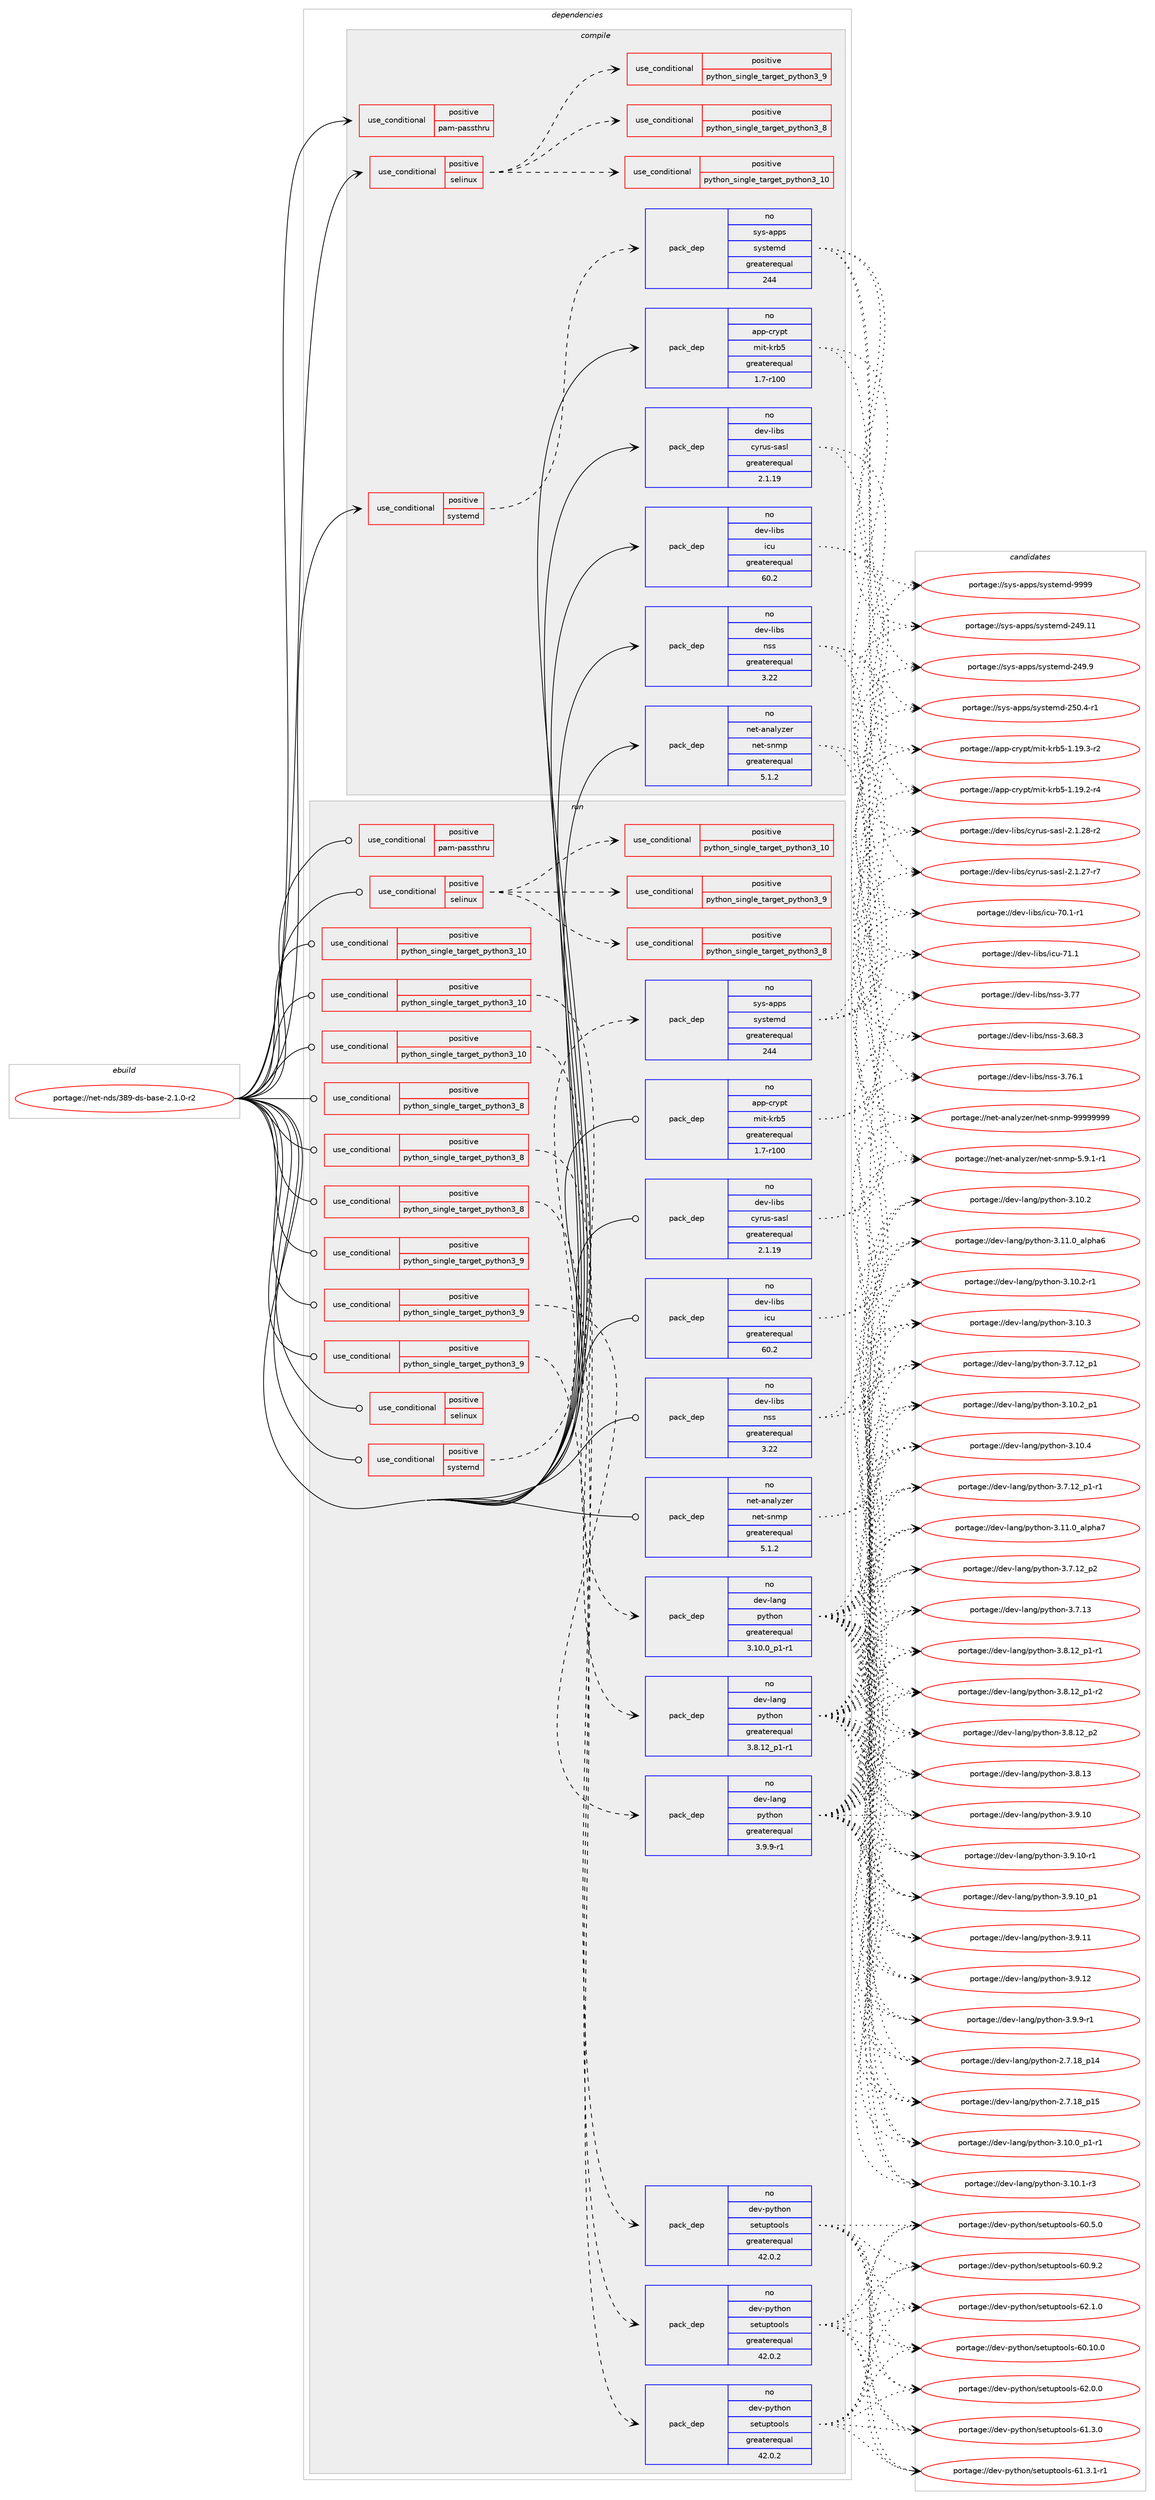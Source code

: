 digraph prolog {

# *************
# Graph options
# *************

newrank=true;
concentrate=true;
compound=true;
graph [rankdir=LR,fontname=Helvetica,fontsize=10,ranksep=1.5];#, ranksep=2.5, nodesep=0.2];
edge  [arrowhead=vee];
node  [fontname=Helvetica,fontsize=10];

# **********
# The ebuild
# **********

subgraph cluster_leftcol {
color=gray;
rank=same;
label=<<i>ebuild</i>>;
id [label="portage://net-nds/389-ds-base-2.1.0-r2", color=red, width=4, href="../net-nds/389-ds-base-2.1.0-r2.svg"];
}

# ****************
# The dependencies
# ****************

subgraph cluster_midcol {
color=gray;
label=<<i>dependencies</i>>;
subgraph cluster_compile {
fillcolor="#eeeeee";
style=filled;
label=<<i>compile</i>>;
subgraph cond554 {
dependency780 [label=<<TABLE BORDER="0" CELLBORDER="1" CELLSPACING="0" CELLPADDING="4"><TR><TD ROWSPAN="3" CELLPADDING="10">use_conditional</TD></TR><TR><TD>positive</TD></TR><TR><TD>pam-passthru</TD></TR></TABLE>>, shape=none, color=red];
# *** BEGIN UNKNOWN DEPENDENCY TYPE (TODO) ***
# dependency780 -> package_dependency(portage://net-nds/389-ds-base-2.1.0-r2,install,no,sys-libs,pam,none,[,,],[],[])
# *** END UNKNOWN DEPENDENCY TYPE (TODO) ***

}
id:e -> dependency780:w [weight=20,style="solid",arrowhead="vee"];
subgraph cond555 {
dependency781 [label=<<TABLE BORDER="0" CELLBORDER="1" CELLSPACING="0" CELLPADDING="4"><TR><TD ROWSPAN="3" CELLPADDING="10">use_conditional</TD></TR><TR><TD>positive</TD></TR><TR><TD>selinux</TD></TR></TABLE>>, shape=none, color=red];
subgraph cond556 {
dependency782 [label=<<TABLE BORDER="0" CELLBORDER="1" CELLSPACING="0" CELLPADDING="4"><TR><TD ROWSPAN="3" CELLPADDING="10">use_conditional</TD></TR><TR><TD>positive</TD></TR><TR><TD>python_single_target_python3_8</TD></TR></TABLE>>, shape=none, color=red];
# *** BEGIN UNKNOWN DEPENDENCY TYPE (TODO) ***
# dependency782 -> package_dependency(portage://net-nds/389-ds-base-2.1.0-r2,install,no,sys-libs,libselinux,none,[,,],[],[use(enable(python),none),use(enable(python_targets_python3_8),negative)])
# *** END UNKNOWN DEPENDENCY TYPE (TODO) ***

}
dependency781:e -> dependency782:w [weight=20,style="dashed",arrowhead="vee"];
subgraph cond557 {
dependency783 [label=<<TABLE BORDER="0" CELLBORDER="1" CELLSPACING="0" CELLPADDING="4"><TR><TD ROWSPAN="3" CELLPADDING="10">use_conditional</TD></TR><TR><TD>positive</TD></TR><TR><TD>python_single_target_python3_9</TD></TR></TABLE>>, shape=none, color=red];
# *** BEGIN UNKNOWN DEPENDENCY TYPE (TODO) ***
# dependency783 -> package_dependency(portage://net-nds/389-ds-base-2.1.0-r2,install,no,sys-libs,libselinux,none,[,,],[],[use(enable(python),none),use(enable(python_targets_python3_9),negative)])
# *** END UNKNOWN DEPENDENCY TYPE (TODO) ***

}
dependency781:e -> dependency783:w [weight=20,style="dashed",arrowhead="vee"];
subgraph cond558 {
dependency784 [label=<<TABLE BORDER="0" CELLBORDER="1" CELLSPACING="0" CELLPADDING="4"><TR><TD ROWSPAN="3" CELLPADDING="10">use_conditional</TD></TR><TR><TD>positive</TD></TR><TR><TD>python_single_target_python3_10</TD></TR></TABLE>>, shape=none, color=red];
# *** BEGIN UNKNOWN DEPENDENCY TYPE (TODO) ***
# dependency784 -> package_dependency(portage://net-nds/389-ds-base-2.1.0-r2,install,no,sys-libs,libselinux,none,[,,],[],[use(enable(python),none),use(enable(python_targets_python3_10),negative)])
# *** END UNKNOWN DEPENDENCY TYPE (TODO) ***

}
dependency781:e -> dependency784:w [weight=20,style="dashed",arrowhead="vee"];
}
id:e -> dependency781:w [weight=20,style="solid",arrowhead="vee"];
subgraph cond559 {
dependency785 [label=<<TABLE BORDER="0" CELLBORDER="1" CELLSPACING="0" CELLPADDING="4"><TR><TD ROWSPAN="3" CELLPADDING="10">use_conditional</TD></TR><TR><TD>positive</TD></TR><TR><TD>systemd</TD></TR></TABLE>>, shape=none, color=red];
subgraph pack219 {
dependency786 [label=<<TABLE BORDER="0" CELLBORDER="1" CELLSPACING="0" CELLPADDING="4" WIDTH="220"><TR><TD ROWSPAN="6" CELLPADDING="30">pack_dep</TD></TR><TR><TD WIDTH="110">no</TD></TR><TR><TD>sys-apps</TD></TR><TR><TD>systemd</TD></TR><TR><TD>greaterequal</TD></TR><TR><TD>244</TD></TR></TABLE>>, shape=none, color=blue];
}
dependency785:e -> dependency786:w [weight=20,style="dashed",arrowhead="vee"];
}
id:e -> dependency785:w [weight=20,style="solid",arrowhead="vee"];
subgraph pack220 {
dependency787 [label=<<TABLE BORDER="0" CELLBORDER="1" CELLSPACING="0" CELLPADDING="4" WIDTH="220"><TR><TD ROWSPAN="6" CELLPADDING="30">pack_dep</TD></TR><TR><TD WIDTH="110">no</TD></TR><TR><TD>app-crypt</TD></TR><TR><TD>mit-krb5</TD></TR><TR><TD>greaterequal</TD></TR><TR><TD>1.7-r100</TD></TR></TABLE>>, shape=none, color=blue];
}
id:e -> dependency787:w [weight=20,style="solid",arrowhead="vee"];
# *** BEGIN UNKNOWN DEPENDENCY TYPE (TODO) ***
# id -> package_dependency(portage://net-nds/389-ds-base-2.1.0-r2,install,no,dev-db,lmdb,none,[,,],any_same_slot,[])
# *** END UNKNOWN DEPENDENCY TYPE (TODO) ***

subgraph pack221 {
dependency788 [label=<<TABLE BORDER="0" CELLBORDER="1" CELLSPACING="0" CELLPADDING="4" WIDTH="220"><TR><TD ROWSPAN="6" CELLPADDING="30">pack_dep</TD></TR><TR><TD WIDTH="110">no</TD></TR><TR><TD>dev-libs</TD></TR><TR><TD>cyrus-sasl</TD></TR><TR><TD>greaterequal</TD></TR><TR><TD>2.1.19</TD></TR></TABLE>>, shape=none, color=blue];
}
id:e -> dependency788:w [weight=20,style="solid",arrowhead="vee"];
subgraph pack222 {
dependency789 [label=<<TABLE BORDER="0" CELLBORDER="1" CELLSPACING="0" CELLPADDING="4" WIDTH="220"><TR><TD ROWSPAN="6" CELLPADDING="30">pack_dep</TD></TR><TR><TD WIDTH="110">no</TD></TR><TR><TD>dev-libs</TD></TR><TR><TD>icu</TD></TR><TR><TD>greaterequal</TD></TR><TR><TD>60.2</TD></TR></TABLE>>, shape=none, color=blue];
}
id:e -> dependency789:w [weight=20,style="solid",arrowhead="vee"];
# *** BEGIN UNKNOWN DEPENDENCY TYPE (TODO) ***
# id -> package_dependency(portage://net-nds/389-ds-base-2.1.0-r2,install,no,dev-libs,libevent,none,[,,],any_same_slot,[])
# *** END UNKNOWN DEPENDENCY TYPE (TODO) ***

# *** BEGIN UNKNOWN DEPENDENCY TYPE (TODO) ***
# id -> package_dependency(portage://net-nds/389-ds-base-2.1.0-r2,install,no,dev-libs,libpcre,none,[,,],[slot(3)],[])
# *** END UNKNOWN DEPENDENCY TYPE (TODO) ***

# *** BEGIN UNKNOWN DEPENDENCY TYPE (TODO) ***
# id -> package_dependency(portage://net-nds/389-ds-base-2.1.0-r2,install,no,dev-libs,nspr,none,[,,],[],[])
# *** END UNKNOWN DEPENDENCY TYPE (TODO) ***

subgraph pack223 {
dependency790 [label=<<TABLE BORDER="0" CELLBORDER="1" CELLSPACING="0" CELLPADDING="4" WIDTH="220"><TR><TD ROWSPAN="6" CELLPADDING="30">pack_dep</TD></TR><TR><TD WIDTH="110">no</TD></TR><TR><TD>dev-libs</TD></TR><TR><TD>nss</TD></TR><TR><TD>greaterequal</TD></TR><TR><TD>3.22</TD></TR></TABLE>>, shape=none, color=blue];
}
id:e -> dependency790:w [weight=20,style="solid",arrowhead="vee"];
# *** BEGIN UNKNOWN DEPENDENCY TYPE (TODO) ***
# id -> package_dependency(portage://net-nds/389-ds-base-2.1.0-r2,install,no,dev-libs,openssl,none,[,,],[slot(0),equal],[])
# *** END UNKNOWN DEPENDENCY TYPE (TODO) ***

subgraph pack224 {
dependency791 [label=<<TABLE BORDER="0" CELLBORDER="1" CELLSPACING="0" CELLPADDING="4" WIDTH="220"><TR><TD ROWSPAN="6" CELLPADDING="30">pack_dep</TD></TR><TR><TD WIDTH="110">no</TD></TR><TR><TD>net-analyzer</TD></TR><TR><TD>net-snmp</TD></TR><TR><TD>greaterequal</TD></TR><TR><TD>5.1.2</TD></TR></TABLE>>, shape=none, color=blue];
}
id:e -> dependency791:w [weight=20,style="solid",arrowhead="vee"];
# *** BEGIN UNKNOWN DEPENDENCY TYPE (TODO) ***
# id -> package_dependency(portage://net-nds/389-ds-base-2.1.0-r2,install,no,net-nds,openldap,none,[,,],any_same_slot,[use(enable(sasl),none)])
# *** END UNKNOWN DEPENDENCY TYPE (TODO) ***

# *** BEGIN UNKNOWN DEPENDENCY TYPE (TODO) ***
# id -> package_dependency(portage://net-nds/389-ds-base-2.1.0-r2,install,no,sys-fs,e2fsprogs,none,[,,],[],[])
# *** END UNKNOWN DEPENDENCY TYPE (TODO) ***

# *** BEGIN UNKNOWN DEPENDENCY TYPE (TODO) ***
# id -> package_dependency(portage://net-nds/389-ds-base-2.1.0-r2,install,no,sys-libs,cracklib,none,[,,],[],[])
# *** END UNKNOWN DEPENDENCY TYPE (TODO) ***

# *** BEGIN UNKNOWN DEPENDENCY TYPE (TODO) ***
# id -> package_dependency(portage://net-nds/389-ds-base-2.1.0-r2,install,no,sys-libs,db,none,[,,],[slot(5.3)],[])
# *** END UNKNOWN DEPENDENCY TYPE (TODO) ***

# *** BEGIN UNKNOWN DEPENDENCY TYPE (TODO) ***
# id -> package_dependency(portage://net-nds/389-ds-base-2.1.0-r2,install,no,virtual,libcrypt,none,[,,],any_same_slot,[])
# *** END UNKNOWN DEPENDENCY TYPE (TODO) ***

}
subgraph cluster_compileandrun {
fillcolor="#eeeeee";
style=filled;
label=<<i>compile and run</i>>;
}
subgraph cluster_run {
fillcolor="#eeeeee";
style=filled;
label=<<i>run</i>>;
subgraph cond560 {
dependency792 [label=<<TABLE BORDER="0" CELLBORDER="1" CELLSPACING="0" CELLPADDING="4"><TR><TD ROWSPAN="3" CELLPADDING="10">use_conditional</TD></TR><TR><TD>positive</TD></TR><TR><TD>pam-passthru</TD></TR></TABLE>>, shape=none, color=red];
# *** BEGIN UNKNOWN DEPENDENCY TYPE (TODO) ***
# dependency792 -> package_dependency(portage://net-nds/389-ds-base-2.1.0-r2,run,no,sys-libs,pam,none,[,,],[],[])
# *** END UNKNOWN DEPENDENCY TYPE (TODO) ***

}
id:e -> dependency792:w [weight=20,style="solid",arrowhead="odot"];
subgraph cond561 {
dependency793 [label=<<TABLE BORDER="0" CELLBORDER="1" CELLSPACING="0" CELLPADDING="4"><TR><TD ROWSPAN="3" CELLPADDING="10">use_conditional</TD></TR><TR><TD>positive</TD></TR><TR><TD>python_single_target_python3_10</TD></TR></TABLE>>, shape=none, color=red];
subgraph pack225 {
dependency794 [label=<<TABLE BORDER="0" CELLBORDER="1" CELLSPACING="0" CELLPADDING="4" WIDTH="220"><TR><TD ROWSPAN="6" CELLPADDING="30">pack_dep</TD></TR><TR><TD WIDTH="110">no</TD></TR><TR><TD>dev-lang</TD></TR><TR><TD>python</TD></TR><TR><TD>greaterequal</TD></TR><TR><TD>3.10.0_p1-r1</TD></TR></TABLE>>, shape=none, color=blue];
}
dependency793:e -> dependency794:w [weight=20,style="dashed",arrowhead="vee"];
}
id:e -> dependency793:w [weight=20,style="solid",arrowhead="odot"];
subgraph cond562 {
dependency795 [label=<<TABLE BORDER="0" CELLBORDER="1" CELLSPACING="0" CELLPADDING="4"><TR><TD ROWSPAN="3" CELLPADDING="10">use_conditional</TD></TR><TR><TD>positive</TD></TR><TR><TD>python_single_target_python3_10</TD></TR></TABLE>>, shape=none, color=red];
# *** BEGIN UNKNOWN DEPENDENCY TYPE (TODO) ***
# dependency795 -> package_dependency(portage://net-nds/389-ds-base-2.1.0-r2,run,no,dev-python,pyasn1,none,[,,],[],[use(enable(python_targets_python3_10),negative)])
# *** END UNKNOWN DEPENDENCY TYPE (TODO) ***

# *** BEGIN UNKNOWN DEPENDENCY TYPE (TODO) ***
# dependency795 -> package_dependency(portage://net-nds/389-ds-base-2.1.0-r2,run,no,dev-python,pyasn1-modules,none,[,,],[],[use(enable(python_targets_python3_10),negative)])
# *** END UNKNOWN DEPENDENCY TYPE (TODO) ***

# *** BEGIN UNKNOWN DEPENDENCY TYPE (TODO) ***
# dependency795 -> package_dependency(portage://net-nds/389-ds-base-2.1.0-r2,run,no,dev-python,argcomplete,none,[,,],[],[use(enable(python_targets_python3_10),negative)])
# *** END UNKNOWN DEPENDENCY TYPE (TODO) ***

# *** BEGIN UNKNOWN DEPENDENCY TYPE (TODO) ***
# dependency795 -> package_dependency(portage://net-nds/389-ds-base-2.1.0-r2,run,no,dev-python,python-dateutil,none,[,,],[],[use(enable(python_targets_python3_10),negative)])
# *** END UNKNOWN DEPENDENCY TYPE (TODO) ***

# *** BEGIN UNKNOWN DEPENDENCY TYPE (TODO) ***
# dependency795 -> package_dependency(portage://net-nds/389-ds-base-2.1.0-r2,run,no,dev-python,python-ldap,none,[,,],[],[use(enable(sasl),none),use(enable(python_targets_python3_10),negative)])
# *** END UNKNOWN DEPENDENCY TYPE (TODO) ***

# *** BEGIN UNKNOWN DEPENDENCY TYPE (TODO) ***
# dependency795 -> package_dependency(portage://net-nds/389-ds-base-2.1.0-r2,run,no,dev-python,distro,none,[,,],[],[use(enable(python_targets_python3_10),negative)])
# *** END UNKNOWN DEPENDENCY TYPE (TODO) ***

}
id:e -> dependency795:w [weight=20,style="solid",arrowhead="odot"];
subgraph cond563 {
dependency796 [label=<<TABLE BORDER="0" CELLBORDER="1" CELLSPACING="0" CELLPADDING="4"><TR><TD ROWSPAN="3" CELLPADDING="10">use_conditional</TD></TR><TR><TD>positive</TD></TR><TR><TD>python_single_target_python3_10</TD></TR></TABLE>>, shape=none, color=red];
subgraph pack226 {
dependency797 [label=<<TABLE BORDER="0" CELLBORDER="1" CELLSPACING="0" CELLPADDING="4" WIDTH="220"><TR><TD ROWSPAN="6" CELLPADDING="30">pack_dep</TD></TR><TR><TD WIDTH="110">no</TD></TR><TR><TD>dev-python</TD></TR><TR><TD>setuptools</TD></TR><TR><TD>greaterequal</TD></TR><TR><TD>42.0.2</TD></TR></TABLE>>, shape=none, color=blue];
}
dependency796:e -> dependency797:w [weight=20,style="dashed",arrowhead="vee"];
}
id:e -> dependency796:w [weight=20,style="solid",arrowhead="odot"];
subgraph cond564 {
dependency798 [label=<<TABLE BORDER="0" CELLBORDER="1" CELLSPACING="0" CELLPADDING="4"><TR><TD ROWSPAN="3" CELLPADDING="10">use_conditional</TD></TR><TR><TD>positive</TD></TR><TR><TD>python_single_target_python3_8</TD></TR></TABLE>>, shape=none, color=red];
subgraph pack227 {
dependency799 [label=<<TABLE BORDER="0" CELLBORDER="1" CELLSPACING="0" CELLPADDING="4" WIDTH="220"><TR><TD ROWSPAN="6" CELLPADDING="30">pack_dep</TD></TR><TR><TD WIDTH="110">no</TD></TR><TR><TD>dev-lang</TD></TR><TR><TD>python</TD></TR><TR><TD>greaterequal</TD></TR><TR><TD>3.8.12_p1-r1</TD></TR></TABLE>>, shape=none, color=blue];
}
dependency798:e -> dependency799:w [weight=20,style="dashed",arrowhead="vee"];
}
id:e -> dependency798:w [weight=20,style="solid",arrowhead="odot"];
subgraph cond565 {
dependency800 [label=<<TABLE BORDER="0" CELLBORDER="1" CELLSPACING="0" CELLPADDING="4"><TR><TD ROWSPAN="3" CELLPADDING="10">use_conditional</TD></TR><TR><TD>positive</TD></TR><TR><TD>python_single_target_python3_8</TD></TR></TABLE>>, shape=none, color=red];
# *** BEGIN UNKNOWN DEPENDENCY TYPE (TODO) ***
# dependency800 -> package_dependency(portage://net-nds/389-ds-base-2.1.0-r2,run,no,dev-python,pyasn1,none,[,,],[],[use(enable(python_targets_python3_8),negative)])
# *** END UNKNOWN DEPENDENCY TYPE (TODO) ***

# *** BEGIN UNKNOWN DEPENDENCY TYPE (TODO) ***
# dependency800 -> package_dependency(portage://net-nds/389-ds-base-2.1.0-r2,run,no,dev-python,pyasn1-modules,none,[,,],[],[use(enable(python_targets_python3_8),negative)])
# *** END UNKNOWN DEPENDENCY TYPE (TODO) ***

# *** BEGIN UNKNOWN DEPENDENCY TYPE (TODO) ***
# dependency800 -> package_dependency(portage://net-nds/389-ds-base-2.1.0-r2,run,no,dev-python,argcomplete,none,[,,],[],[use(enable(python_targets_python3_8),negative)])
# *** END UNKNOWN DEPENDENCY TYPE (TODO) ***

# *** BEGIN UNKNOWN DEPENDENCY TYPE (TODO) ***
# dependency800 -> package_dependency(portage://net-nds/389-ds-base-2.1.0-r2,run,no,dev-python,python-dateutil,none,[,,],[],[use(enable(python_targets_python3_8),negative)])
# *** END UNKNOWN DEPENDENCY TYPE (TODO) ***

# *** BEGIN UNKNOWN DEPENDENCY TYPE (TODO) ***
# dependency800 -> package_dependency(portage://net-nds/389-ds-base-2.1.0-r2,run,no,dev-python,python-ldap,none,[,,],[],[use(enable(sasl),none),use(enable(python_targets_python3_8),negative)])
# *** END UNKNOWN DEPENDENCY TYPE (TODO) ***

# *** BEGIN UNKNOWN DEPENDENCY TYPE (TODO) ***
# dependency800 -> package_dependency(portage://net-nds/389-ds-base-2.1.0-r2,run,no,dev-python,distro,none,[,,],[],[use(enable(python_targets_python3_8),negative)])
# *** END UNKNOWN DEPENDENCY TYPE (TODO) ***

}
id:e -> dependency800:w [weight=20,style="solid",arrowhead="odot"];
subgraph cond566 {
dependency801 [label=<<TABLE BORDER="0" CELLBORDER="1" CELLSPACING="0" CELLPADDING="4"><TR><TD ROWSPAN="3" CELLPADDING="10">use_conditional</TD></TR><TR><TD>positive</TD></TR><TR><TD>python_single_target_python3_8</TD></TR></TABLE>>, shape=none, color=red];
subgraph pack228 {
dependency802 [label=<<TABLE BORDER="0" CELLBORDER="1" CELLSPACING="0" CELLPADDING="4" WIDTH="220"><TR><TD ROWSPAN="6" CELLPADDING="30">pack_dep</TD></TR><TR><TD WIDTH="110">no</TD></TR><TR><TD>dev-python</TD></TR><TR><TD>setuptools</TD></TR><TR><TD>greaterequal</TD></TR><TR><TD>42.0.2</TD></TR></TABLE>>, shape=none, color=blue];
}
dependency801:e -> dependency802:w [weight=20,style="dashed",arrowhead="vee"];
}
id:e -> dependency801:w [weight=20,style="solid",arrowhead="odot"];
subgraph cond567 {
dependency803 [label=<<TABLE BORDER="0" CELLBORDER="1" CELLSPACING="0" CELLPADDING="4"><TR><TD ROWSPAN="3" CELLPADDING="10">use_conditional</TD></TR><TR><TD>positive</TD></TR><TR><TD>python_single_target_python3_9</TD></TR></TABLE>>, shape=none, color=red];
subgraph pack229 {
dependency804 [label=<<TABLE BORDER="0" CELLBORDER="1" CELLSPACING="0" CELLPADDING="4" WIDTH="220"><TR><TD ROWSPAN="6" CELLPADDING="30">pack_dep</TD></TR><TR><TD WIDTH="110">no</TD></TR><TR><TD>dev-lang</TD></TR><TR><TD>python</TD></TR><TR><TD>greaterequal</TD></TR><TR><TD>3.9.9-r1</TD></TR></TABLE>>, shape=none, color=blue];
}
dependency803:e -> dependency804:w [weight=20,style="dashed",arrowhead="vee"];
}
id:e -> dependency803:w [weight=20,style="solid",arrowhead="odot"];
subgraph cond568 {
dependency805 [label=<<TABLE BORDER="0" CELLBORDER="1" CELLSPACING="0" CELLPADDING="4"><TR><TD ROWSPAN="3" CELLPADDING="10">use_conditional</TD></TR><TR><TD>positive</TD></TR><TR><TD>python_single_target_python3_9</TD></TR></TABLE>>, shape=none, color=red];
# *** BEGIN UNKNOWN DEPENDENCY TYPE (TODO) ***
# dependency805 -> package_dependency(portage://net-nds/389-ds-base-2.1.0-r2,run,no,dev-python,pyasn1,none,[,,],[],[use(enable(python_targets_python3_9),negative)])
# *** END UNKNOWN DEPENDENCY TYPE (TODO) ***

# *** BEGIN UNKNOWN DEPENDENCY TYPE (TODO) ***
# dependency805 -> package_dependency(portage://net-nds/389-ds-base-2.1.0-r2,run,no,dev-python,pyasn1-modules,none,[,,],[],[use(enable(python_targets_python3_9),negative)])
# *** END UNKNOWN DEPENDENCY TYPE (TODO) ***

# *** BEGIN UNKNOWN DEPENDENCY TYPE (TODO) ***
# dependency805 -> package_dependency(portage://net-nds/389-ds-base-2.1.0-r2,run,no,dev-python,argcomplete,none,[,,],[],[use(enable(python_targets_python3_9),negative)])
# *** END UNKNOWN DEPENDENCY TYPE (TODO) ***

# *** BEGIN UNKNOWN DEPENDENCY TYPE (TODO) ***
# dependency805 -> package_dependency(portage://net-nds/389-ds-base-2.1.0-r2,run,no,dev-python,python-dateutil,none,[,,],[],[use(enable(python_targets_python3_9),negative)])
# *** END UNKNOWN DEPENDENCY TYPE (TODO) ***

# *** BEGIN UNKNOWN DEPENDENCY TYPE (TODO) ***
# dependency805 -> package_dependency(portage://net-nds/389-ds-base-2.1.0-r2,run,no,dev-python,python-ldap,none,[,,],[],[use(enable(sasl),none),use(enable(python_targets_python3_9),negative)])
# *** END UNKNOWN DEPENDENCY TYPE (TODO) ***

# *** BEGIN UNKNOWN DEPENDENCY TYPE (TODO) ***
# dependency805 -> package_dependency(portage://net-nds/389-ds-base-2.1.0-r2,run,no,dev-python,distro,none,[,,],[],[use(enable(python_targets_python3_9),negative)])
# *** END UNKNOWN DEPENDENCY TYPE (TODO) ***

}
id:e -> dependency805:w [weight=20,style="solid",arrowhead="odot"];
subgraph cond569 {
dependency806 [label=<<TABLE BORDER="0" CELLBORDER="1" CELLSPACING="0" CELLPADDING="4"><TR><TD ROWSPAN="3" CELLPADDING="10">use_conditional</TD></TR><TR><TD>positive</TD></TR><TR><TD>python_single_target_python3_9</TD></TR></TABLE>>, shape=none, color=red];
subgraph pack230 {
dependency807 [label=<<TABLE BORDER="0" CELLBORDER="1" CELLSPACING="0" CELLPADDING="4" WIDTH="220"><TR><TD ROWSPAN="6" CELLPADDING="30">pack_dep</TD></TR><TR><TD WIDTH="110">no</TD></TR><TR><TD>dev-python</TD></TR><TR><TD>setuptools</TD></TR><TR><TD>greaterequal</TD></TR><TR><TD>42.0.2</TD></TR></TABLE>>, shape=none, color=blue];
}
dependency806:e -> dependency807:w [weight=20,style="dashed",arrowhead="vee"];
}
id:e -> dependency806:w [weight=20,style="solid",arrowhead="odot"];
subgraph cond570 {
dependency808 [label=<<TABLE BORDER="0" CELLBORDER="1" CELLSPACING="0" CELLPADDING="4"><TR><TD ROWSPAN="3" CELLPADDING="10">use_conditional</TD></TR><TR><TD>positive</TD></TR><TR><TD>selinux</TD></TR></TABLE>>, shape=none, color=red];
subgraph cond571 {
dependency809 [label=<<TABLE BORDER="0" CELLBORDER="1" CELLSPACING="0" CELLPADDING="4"><TR><TD ROWSPAN="3" CELLPADDING="10">use_conditional</TD></TR><TR><TD>positive</TD></TR><TR><TD>python_single_target_python3_8</TD></TR></TABLE>>, shape=none, color=red];
# *** BEGIN UNKNOWN DEPENDENCY TYPE (TODO) ***
# dependency809 -> package_dependency(portage://net-nds/389-ds-base-2.1.0-r2,run,no,sys-libs,libselinux,none,[,,],[],[use(enable(python),none),use(enable(python_targets_python3_8),negative)])
# *** END UNKNOWN DEPENDENCY TYPE (TODO) ***

}
dependency808:e -> dependency809:w [weight=20,style="dashed",arrowhead="vee"];
subgraph cond572 {
dependency810 [label=<<TABLE BORDER="0" CELLBORDER="1" CELLSPACING="0" CELLPADDING="4"><TR><TD ROWSPAN="3" CELLPADDING="10">use_conditional</TD></TR><TR><TD>positive</TD></TR><TR><TD>python_single_target_python3_9</TD></TR></TABLE>>, shape=none, color=red];
# *** BEGIN UNKNOWN DEPENDENCY TYPE (TODO) ***
# dependency810 -> package_dependency(portage://net-nds/389-ds-base-2.1.0-r2,run,no,sys-libs,libselinux,none,[,,],[],[use(enable(python),none),use(enable(python_targets_python3_9),negative)])
# *** END UNKNOWN DEPENDENCY TYPE (TODO) ***

}
dependency808:e -> dependency810:w [weight=20,style="dashed",arrowhead="vee"];
subgraph cond573 {
dependency811 [label=<<TABLE BORDER="0" CELLBORDER="1" CELLSPACING="0" CELLPADDING="4"><TR><TD ROWSPAN="3" CELLPADDING="10">use_conditional</TD></TR><TR><TD>positive</TD></TR><TR><TD>python_single_target_python3_10</TD></TR></TABLE>>, shape=none, color=red];
# *** BEGIN UNKNOWN DEPENDENCY TYPE (TODO) ***
# dependency811 -> package_dependency(portage://net-nds/389-ds-base-2.1.0-r2,run,no,sys-libs,libselinux,none,[,,],[],[use(enable(python),none),use(enable(python_targets_python3_10),negative)])
# *** END UNKNOWN DEPENDENCY TYPE (TODO) ***

}
dependency808:e -> dependency811:w [weight=20,style="dashed",arrowhead="vee"];
}
id:e -> dependency808:w [weight=20,style="solid",arrowhead="odot"];
subgraph cond574 {
dependency812 [label=<<TABLE BORDER="0" CELLBORDER="1" CELLSPACING="0" CELLPADDING="4"><TR><TD ROWSPAN="3" CELLPADDING="10">use_conditional</TD></TR><TR><TD>positive</TD></TR><TR><TD>selinux</TD></TR></TABLE>>, shape=none, color=red];
# *** BEGIN UNKNOWN DEPENDENCY TYPE (TODO) ***
# dependency812 -> package_dependency(portage://net-nds/389-ds-base-2.1.0-r2,run,no,sec-policy,selinux-dirsrv,none,[,,],[],[])
# *** END UNKNOWN DEPENDENCY TYPE (TODO) ***

}
id:e -> dependency812:w [weight=20,style="solid",arrowhead="odot"];
subgraph cond575 {
dependency813 [label=<<TABLE BORDER="0" CELLBORDER="1" CELLSPACING="0" CELLPADDING="4"><TR><TD ROWSPAN="3" CELLPADDING="10">use_conditional</TD></TR><TR><TD>positive</TD></TR><TR><TD>systemd</TD></TR></TABLE>>, shape=none, color=red];
subgraph pack231 {
dependency814 [label=<<TABLE BORDER="0" CELLBORDER="1" CELLSPACING="0" CELLPADDING="4" WIDTH="220"><TR><TD ROWSPAN="6" CELLPADDING="30">pack_dep</TD></TR><TR><TD WIDTH="110">no</TD></TR><TR><TD>sys-apps</TD></TR><TR><TD>systemd</TD></TR><TR><TD>greaterequal</TD></TR><TR><TD>244</TD></TR></TABLE>>, shape=none, color=blue];
}
dependency813:e -> dependency814:w [weight=20,style="dashed",arrowhead="vee"];
}
id:e -> dependency813:w [weight=20,style="solid",arrowhead="odot"];
# *** BEGIN UNKNOWN DEPENDENCY TYPE (TODO) ***
# id -> package_dependency(portage://net-nds/389-ds-base-2.1.0-r2,run,no,acct-group,dirsrv,none,[,,],[],[])
# *** END UNKNOWN DEPENDENCY TYPE (TODO) ***

# *** BEGIN UNKNOWN DEPENDENCY TYPE (TODO) ***
# id -> package_dependency(portage://net-nds/389-ds-base-2.1.0-r2,run,no,acct-user,dirsrv,none,[,,],[],[])
# *** END UNKNOWN DEPENDENCY TYPE (TODO) ***

subgraph pack232 {
dependency815 [label=<<TABLE BORDER="0" CELLBORDER="1" CELLSPACING="0" CELLPADDING="4" WIDTH="220"><TR><TD ROWSPAN="6" CELLPADDING="30">pack_dep</TD></TR><TR><TD WIDTH="110">no</TD></TR><TR><TD>app-crypt</TD></TR><TR><TD>mit-krb5</TD></TR><TR><TD>greaterequal</TD></TR><TR><TD>1.7-r100</TD></TR></TABLE>>, shape=none, color=blue];
}
id:e -> dependency815:w [weight=20,style="solid",arrowhead="odot"];
# *** BEGIN UNKNOWN DEPENDENCY TYPE (TODO) ***
# id -> package_dependency(portage://net-nds/389-ds-base-2.1.0-r2,run,no,dev-db,lmdb,none,[,,],any_same_slot,[])
# *** END UNKNOWN DEPENDENCY TYPE (TODO) ***

subgraph pack233 {
dependency816 [label=<<TABLE BORDER="0" CELLBORDER="1" CELLSPACING="0" CELLPADDING="4" WIDTH="220"><TR><TD ROWSPAN="6" CELLPADDING="30">pack_dep</TD></TR><TR><TD WIDTH="110">no</TD></TR><TR><TD>dev-libs</TD></TR><TR><TD>cyrus-sasl</TD></TR><TR><TD>greaterequal</TD></TR><TR><TD>2.1.19</TD></TR></TABLE>>, shape=none, color=blue];
}
id:e -> dependency816:w [weight=20,style="solid",arrowhead="odot"];
subgraph pack234 {
dependency817 [label=<<TABLE BORDER="0" CELLBORDER="1" CELLSPACING="0" CELLPADDING="4" WIDTH="220"><TR><TD ROWSPAN="6" CELLPADDING="30">pack_dep</TD></TR><TR><TD WIDTH="110">no</TD></TR><TR><TD>dev-libs</TD></TR><TR><TD>icu</TD></TR><TR><TD>greaterequal</TD></TR><TR><TD>60.2</TD></TR></TABLE>>, shape=none, color=blue];
}
id:e -> dependency817:w [weight=20,style="solid",arrowhead="odot"];
# *** BEGIN UNKNOWN DEPENDENCY TYPE (TODO) ***
# id -> package_dependency(portage://net-nds/389-ds-base-2.1.0-r2,run,no,dev-libs,libevent,none,[,,],any_same_slot,[])
# *** END UNKNOWN DEPENDENCY TYPE (TODO) ***

# *** BEGIN UNKNOWN DEPENDENCY TYPE (TODO) ***
# id -> package_dependency(portage://net-nds/389-ds-base-2.1.0-r2,run,no,dev-libs,libpcre,none,[,,],[slot(3)],[])
# *** END UNKNOWN DEPENDENCY TYPE (TODO) ***

# *** BEGIN UNKNOWN DEPENDENCY TYPE (TODO) ***
# id -> package_dependency(portage://net-nds/389-ds-base-2.1.0-r2,run,no,dev-libs,nspr,none,[,,],[],[])
# *** END UNKNOWN DEPENDENCY TYPE (TODO) ***

subgraph pack235 {
dependency818 [label=<<TABLE BORDER="0" CELLBORDER="1" CELLSPACING="0" CELLPADDING="4" WIDTH="220"><TR><TD ROWSPAN="6" CELLPADDING="30">pack_dep</TD></TR><TR><TD WIDTH="110">no</TD></TR><TR><TD>dev-libs</TD></TR><TR><TD>nss</TD></TR><TR><TD>greaterequal</TD></TR><TR><TD>3.22</TD></TR></TABLE>>, shape=none, color=blue];
}
id:e -> dependency818:w [weight=20,style="solid",arrowhead="odot"];
# *** BEGIN UNKNOWN DEPENDENCY TYPE (TODO) ***
# id -> package_dependency(portage://net-nds/389-ds-base-2.1.0-r2,run,no,dev-libs,openssl,none,[,,],[slot(0),equal],[])
# *** END UNKNOWN DEPENDENCY TYPE (TODO) ***

subgraph pack236 {
dependency819 [label=<<TABLE BORDER="0" CELLBORDER="1" CELLSPACING="0" CELLPADDING="4" WIDTH="220"><TR><TD ROWSPAN="6" CELLPADDING="30">pack_dep</TD></TR><TR><TD WIDTH="110">no</TD></TR><TR><TD>net-analyzer</TD></TR><TR><TD>net-snmp</TD></TR><TR><TD>greaterequal</TD></TR><TR><TD>5.1.2</TD></TR></TABLE>>, shape=none, color=blue];
}
id:e -> dependency819:w [weight=20,style="solid",arrowhead="odot"];
# *** BEGIN UNKNOWN DEPENDENCY TYPE (TODO) ***
# id -> package_dependency(portage://net-nds/389-ds-base-2.1.0-r2,run,no,net-nds,openldap,none,[,,],any_same_slot,[use(enable(sasl),none)])
# *** END UNKNOWN DEPENDENCY TYPE (TODO) ***

# *** BEGIN UNKNOWN DEPENDENCY TYPE (TODO) ***
# id -> package_dependency(portage://net-nds/389-ds-base-2.1.0-r2,run,no,sys-fs,e2fsprogs,none,[,,],[],[])
# *** END UNKNOWN DEPENDENCY TYPE (TODO) ***

# *** BEGIN UNKNOWN DEPENDENCY TYPE (TODO) ***
# id -> package_dependency(portage://net-nds/389-ds-base-2.1.0-r2,run,no,sys-libs,cracklib,none,[,,],[],[])
# *** END UNKNOWN DEPENDENCY TYPE (TODO) ***

# *** BEGIN UNKNOWN DEPENDENCY TYPE (TODO) ***
# id -> package_dependency(portage://net-nds/389-ds-base-2.1.0-r2,run,no,sys-libs,db,none,[,,],[slot(5.3)],[])
# *** END UNKNOWN DEPENDENCY TYPE (TODO) ***

# *** BEGIN UNKNOWN DEPENDENCY TYPE (TODO) ***
# id -> package_dependency(portage://net-nds/389-ds-base-2.1.0-r2,run,no,virtual,libcrypt,none,[,,],any_same_slot,[])
# *** END UNKNOWN DEPENDENCY TYPE (TODO) ***

# *** BEGIN UNKNOWN DEPENDENCY TYPE (TODO) ***
# id -> package_dependency(portage://net-nds/389-ds-base-2.1.0-r2,run,no,virtual,logger,none,[,,],[],[])
# *** END UNKNOWN DEPENDENCY TYPE (TODO) ***

# *** BEGIN UNKNOWN DEPENDENCY TYPE (TODO) ***
# id -> package_dependency(portage://net-nds/389-ds-base-2.1.0-r2,run,no,virtual,perl-Archive-Tar,none,[,,],[],[])
# *** END UNKNOWN DEPENDENCY TYPE (TODO) ***

# *** BEGIN UNKNOWN DEPENDENCY TYPE (TODO) ***
# id -> package_dependency(portage://net-nds/389-ds-base-2.1.0-r2,run,no,virtual,perl-DB_File,none,[,,],[],[])
# *** END UNKNOWN DEPENDENCY TYPE (TODO) ***

# *** BEGIN UNKNOWN DEPENDENCY TYPE (TODO) ***
# id -> package_dependency(portage://net-nds/389-ds-base-2.1.0-r2,run,no,virtual,perl-Getopt-Long,none,[,,],[],[])
# *** END UNKNOWN DEPENDENCY TYPE (TODO) ***

# *** BEGIN UNKNOWN DEPENDENCY TYPE (TODO) ***
# id -> package_dependency(portage://net-nds/389-ds-base-2.1.0-r2,run,no,virtual,perl-IO,none,[,,],[],[])
# *** END UNKNOWN DEPENDENCY TYPE (TODO) ***

# *** BEGIN UNKNOWN DEPENDENCY TYPE (TODO) ***
# id -> package_dependency(portage://net-nds/389-ds-base-2.1.0-r2,run,no,virtual,perl-IO-Compress,none,[,,],[],[])
# *** END UNKNOWN DEPENDENCY TYPE (TODO) ***

# *** BEGIN UNKNOWN DEPENDENCY TYPE (TODO) ***
# id -> package_dependency(portage://net-nds/389-ds-base-2.1.0-r2,run,no,virtual,perl-MIME-Base64,none,[,,],[],[])
# *** END UNKNOWN DEPENDENCY TYPE (TODO) ***

# *** BEGIN UNKNOWN DEPENDENCY TYPE (TODO) ***
# id -> package_dependency(portage://net-nds/389-ds-base-2.1.0-r2,run,no,virtual,perl-Scalar-List-Utils,none,[,,],[],[])
# *** END UNKNOWN DEPENDENCY TYPE (TODO) ***

# *** BEGIN UNKNOWN DEPENDENCY TYPE (TODO) ***
# id -> package_dependency(portage://net-nds/389-ds-base-2.1.0-r2,run,no,virtual,perl-Time-Local,none,[,,],[],[])
# *** END UNKNOWN DEPENDENCY TYPE (TODO) ***

# *** BEGIN UNKNOWN DEPENDENCY TYPE (TODO) ***
# id -> package_dependency(portage://net-nds/389-ds-base-2.1.0-r2,run,no,virtual,tmpfiles,none,[,,],[],[])
# *** END UNKNOWN DEPENDENCY TYPE (TODO) ***

# *** BEGIN UNKNOWN DEPENDENCY TYPE (TODO) ***
# id -> package_dependency(portage://net-nds/389-ds-base-2.1.0-r2,run,weak,net-nds,389-ds-base,none,[,,],[slot(1.4)],[])
# *** END UNKNOWN DEPENDENCY TYPE (TODO) ***

}
}

# **************
# The candidates
# **************

subgraph cluster_choices {
rank=same;
color=gray;
label=<<i>candidates</i>>;

subgraph choice219 {
color=black;
nodesep=1;
choice11512111545971121121154711512111511610110910045505257464949 [label="portage://sys-apps/systemd-249.11", color=red, width=4,href="../sys-apps/systemd-249.11.svg"];
choice115121115459711211211547115121115116101109100455052574657 [label="portage://sys-apps/systemd-249.9", color=red, width=4,href="../sys-apps/systemd-249.9.svg"];
choice1151211154597112112115471151211151161011091004550534846524511449 [label="portage://sys-apps/systemd-250.4-r1", color=red, width=4,href="../sys-apps/systemd-250.4-r1.svg"];
choice1151211154597112112115471151211151161011091004557575757 [label="portage://sys-apps/systemd-9999", color=red, width=4,href="../sys-apps/systemd-9999.svg"];
dependency786:e -> choice11512111545971121121154711512111511610110910045505257464949:w [style=dotted,weight="100"];
dependency786:e -> choice115121115459711211211547115121115116101109100455052574657:w [style=dotted,weight="100"];
dependency786:e -> choice1151211154597112112115471151211151161011091004550534846524511449:w [style=dotted,weight="100"];
dependency786:e -> choice1151211154597112112115471151211151161011091004557575757:w [style=dotted,weight="100"];
}
subgraph choice220 {
color=black;
nodesep=1;
choice97112112459911412111211647109105116451071149853454946495746504511452 [label="portage://app-crypt/mit-krb5-1.19.2-r4", color=red, width=4,href="../app-crypt/mit-krb5-1.19.2-r4.svg"];
choice97112112459911412111211647109105116451071149853454946495746514511450 [label="portage://app-crypt/mit-krb5-1.19.3-r2", color=red, width=4,href="../app-crypt/mit-krb5-1.19.3-r2.svg"];
dependency787:e -> choice97112112459911412111211647109105116451071149853454946495746504511452:w [style=dotted,weight="100"];
dependency787:e -> choice97112112459911412111211647109105116451071149853454946495746514511450:w [style=dotted,weight="100"];
}
subgraph choice221 {
color=black;
nodesep=1;
choice100101118451081059811547991211141171154511597115108455046494650554511455 [label="portage://dev-libs/cyrus-sasl-2.1.27-r7", color=red, width=4,href="../dev-libs/cyrus-sasl-2.1.27-r7.svg"];
choice100101118451081059811547991211141171154511597115108455046494650564511450 [label="portage://dev-libs/cyrus-sasl-2.1.28-r2", color=red, width=4,href="../dev-libs/cyrus-sasl-2.1.28-r2.svg"];
dependency788:e -> choice100101118451081059811547991211141171154511597115108455046494650554511455:w [style=dotted,weight="100"];
dependency788:e -> choice100101118451081059811547991211141171154511597115108455046494650564511450:w [style=dotted,weight="100"];
}
subgraph choice222 {
color=black;
nodesep=1;
choice1001011184510810598115471059911745554846494511449 [label="portage://dev-libs/icu-70.1-r1", color=red, width=4,href="../dev-libs/icu-70.1-r1.svg"];
choice100101118451081059811547105991174555494649 [label="portage://dev-libs/icu-71.1", color=red, width=4,href="../dev-libs/icu-71.1.svg"];
dependency789:e -> choice1001011184510810598115471059911745554846494511449:w [style=dotted,weight="100"];
dependency789:e -> choice100101118451081059811547105991174555494649:w [style=dotted,weight="100"];
}
subgraph choice223 {
color=black;
nodesep=1;
choice10010111845108105981154711011511545514654564651 [label="portage://dev-libs/nss-3.68.3", color=red, width=4,href="../dev-libs/nss-3.68.3.svg"];
choice10010111845108105981154711011511545514655544649 [label="portage://dev-libs/nss-3.76.1", color=red, width=4,href="../dev-libs/nss-3.76.1.svg"];
choice1001011184510810598115471101151154551465555 [label="portage://dev-libs/nss-3.77", color=red, width=4,href="../dev-libs/nss-3.77.svg"];
dependency790:e -> choice10010111845108105981154711011511545514654564651:w [style=dotted,weight="100"];
dependency790:e -> choice10010111845108105981154711011511545514655544649:w [style=dotted,weight="100"];
dependency790:e -> choice1001011184510810598115471101151154551465555:w [style=dotted,weight="100"];
}
subgraph choice224 {
color=black;
nodesep=1;
choice11010111645971109710812112210111447110101116451151101091124553465746494511449 [label="portage://net-analyzer/net-snmp-5.9.1-r1", color=red, width=4,href="../net-analyzer/net-snmp-5.9.1-r1.svg"];
choice1101011164597110971081211221011144711010111645115110109112455757575757575757 [label="portage://net-analyzer/net-snmp-99999999", color=red, width=4,href="../net-analyzer/net-snmp-99999999.svg"];
dependency791:e -> choice11010111645971109710812112210111447110101116451151101091124553465746494511449:w [style=dotted,weight="100"];
dependency791:e -> choice1101011164597110971081211221011144711010111645115110109112455757575757575757:w [style=dotted,weight="100"];
}
subgraph choice225 {
color=black;
nodesep=1;
choice10010111845108971101034711212111610411111045504655464956951124952 [label="portage://dev-lang/python-2.7.18_p14", color=red, width=4,href="../dev-lang/python-2.7.18_p14.svg"];
choice10010111845108971101034711212111610411111045504655464956951124953 [label="portage://dev-lang/python-2.7.18_p15", color=red, width=4,href="../dev-lang/python-2.7.18_p15.svg"];
choice1001011184510897110103471121211161041111104551464948464895112494511449 [label="portage://dev-lang/python-3.10.0_p1-r1", color=red, width=4,href="../dev-lang/python-3.10.0_p1-r1.svg"];
choice100101118451089711010347112121116104111110455146494846494511451 [label="portage://dev-lang/python-3.10.1-r3", color=red, width=4,href="../dev-lang/python-3.10.1-r3.svg"];
choice10010111845108971101034711212111610411111045514649484650 [label="portage://dev-lang/python-3.10.2", color=red, width=4,href="../dev-lang/python-3.10.2.svg"];
choice100101118451089711010347112121116104111110455146494846504511449 [label="portage://dev-lang/python-3.10.2-r1", color=red, width=4,href="../dev-lang/python-3.10.2-r1.svg"];
choice100101118451089711010347112121116104111110455146494846509511249 [label="portage://dev-lang/python-3.10.2_p1", color=red, width=4,href="../dev-lang/python-3.10.2_p1.svg"];
choice10010111845108971101034711212111610411111045514649484651 [label="portage://dev-lang/python-3.10.3", color=red, width=4,href="../dev-lang/python-3.10.3.svg"];
choice10010111845108971101034711212111610411111045514649484652 [label="portage://dev-lang/python-3.10.4", color=red, width=4,href="../dev-lang/python-3.10.4.svg"];
choice1001011184510897110103471121211161041111104551464949464895971081121049754 [label="portage://dev-lang/python-3.11.0_alpha6", color=red, width=4,href="../dev-lang/python-3.11.0_alpha6.svg"];
choice1001011184510897110103471121211161041111104551464949464895971081121049755 [label="portage://dev-lang/python-3.11.0_alpha7", color=red, width=4,href="../dev-lang/python-3.11.0_alpha7.svg"];
choice100101118451089711010347112121116104111110455146554649509511249 [label="portage://dev-lang/python-3.7.12_p1", color=red, width=4,href="../dev-lang/python-3.7.12_p1.svg"];
choice1001011184510897110103471121211161041111104551465546495095112494511449 [label="portage://dev-lang/python-3.7.12_p1-r1", color=red, width=4,href="../dev-lang/python-3.7.12_p1-r1.svg"];
choice100101118451089711010347112121116104111110455146554649509511250 [label="portage://dev-lang/python-3.7.12_p2", color=red, width=4,href="../dev-lang/python-3.7.12_p2.svg"];
choice10010111845108971101034711212111610411111045514655464951 [label="portage://dev-lang/python-3.7.13", color=red, width=4,href="../dev-lang/python-3.7.13.svg"];
choice1001011184510897110103471121211161041111104551465646495095112494511449 [label="portage://dev-lang/python-3.8.12_p1-r1", color=red, width=4,href="../dev-lang/python-3.8.12_p1-r1.svg"];
choice1001011184510897110103471121211161041111104551465646495095112494511450 [label="portage://dev-lang/python-3.8.12_p1-r2", color=red, width=4,href="../dev-lang/python-3.8.12_p1-r2.svg"];
choice100101118451089711010347112121116104111110455146564649509511250 [label="portage://dev-lang/python-3.8.12_p2", color=red, width=4,href="../dev-lang/python-3.8.12_p2.svg"];
choice10010111845108971101034711212111610411111045514656464951 [label="portage://dev-lang/python-3.8.13", color=red, width=4,href="../dev-lang/python-3.8.13.svg"];
choice10010111845108971101034711212111610411111045514657464948 [label="portage://dev-lang/python-3.9.10", color=red, width=4,href="../dev-lang/python-3.9.10.svg"];
choice100101118451089711010347112121116104111110455146574649484511449 [label="portage://dev-lang/python-3.9.10-r1", color=red, width=4,href="../dev-lang/python-3.9.10-r1.svg"];
choice100101118451089711010347112121116104111110455146574649489511249 [label="portage://dev-lang/python-3.9.10_p1", color=red, width=4,href="../dev-lang/python-3.9.10_p1.svg"];
choice10010111845108971101034711212111610411111045514657464949 [label="portage://dev-lang/python-3.9.11", color=red, width=4,href="../dev-lang/python-3.9.11.svg"];
choice10010111845108971101034711212111610411111045514657464950 [label="portage://dev-lang/python-3.9.12", color=red, width=4,href="../dev-lang/python-3.9.12.svg"];
choice1001011184510897110103471121211161041111104551465746574511449 [label="portage://dev-lang/python-3.9.9-r1", color=red, width=4,href="../dev-lang/python-3.9.9-r1.svg"];
dependency794:e -> choice10010111845108971101034711212111610411111045504655464956951124952:w [style=dotted,weight="100"];
dependency794:e -> choice10010111845108971101034711212111610411111045504655464956951124953:w [style=dotted,weight="100"];
dependency794:e -> choice1001011184510897110103471121211161041111104551464948464895112494511449:w [style=dotted,weight="100"];
dependency794:e -> choice100101118451089711010347112121116104111110455146494846494511451:w [style=dotted,weight="100"];
dependency794:e -> choice10010111845108971101034711212111610411111045514649484650:w [style=dotted,weight="100"];
dependency794:e -> choice100101118451089711010347112121116104111110455146494846504511449:w [style=dotted,weight="100"];
dependency794:e -> choice100101118451089711010347112121116104111110455146494846509511249:w [style=dotted,weight="100"];
dependency794:e -> choice10010111845108971101034711212111610411111045514649484651:w [style=dotted,weight="100"];
dependency794:e -> choice10010111845108971101034711212111610411111045514649484652:w [style=dotted,weight="100"];
dependency794:e -> choice1001011184510897110103471121211161041111104551464949464895971081121049754:w [style=dotted,weight="100"];
dependency794:e -> choice1001011184510897110103471121211161041111104551464949464895971081121049755:w [style=dotted,weight="100"];
dependency794:e -> choice100101118451089711010347112121116104111110455146554649509511249:w [style=dotted,weight="100"];
dependency794:e -> choice1001011184510897110103471121211161041111104551465546495095112494511449:w [style=dotted,weight="100"];
dependency794:e -> choice100101118451089711010347112121116104111110455146554649509511250:w [style=dotted,weight="100"];
dependency794:e -> choice10010111845108971101034711212111610411111045514655464951:w [style=dotted,weight="100"];
dependency794:e -> choice1001011184510897110103471121211161041111104551465646495095112494511449:w [style=dotted,weight="100"];
dependency794:e -> choice1001011184510897110103471121211161041111104551465646495095112494511450:w [style=dotted,weight="100"];
dependency794:e -> choice100101118451089711010347112121116104111110455146564649509511250:w [style=dotted,weight="100"];
dependency794:e -> choice10010111845108971101034711212111610411111045514656464951:w [style=dotted,weight="100"];
dependency794:e -> choice10010111845108971101034711212111610411111045514657464948:w [style=dotted,weight="100"];
dependency794:e -> choice100101118451089711010347112121116104111110455146574649484511449:w [style=dotted,weight="100"];
dependency794:e -> choice100101118451089711010347112121116104111110455146574649489511249:w [style=dotted,weight="100"];
dependency794:e -> choice10010111845108971101034711212111610411111045514657464949:w [style=dotted,weight="100"];
dependency794:e -> choice10010111845108971101034711212111610411111045514657464950:w [style=dotted,weight="100"];
dependency794:e -> choice1001011184510897110103471121211161041111104551465746574511449:w [style=dotted,weight="100"];
}
subgraph choice226 {
color=black;
nodesep=1;
choice10010111845112121116104111110471151011161171121161111111081154554484649484648 [label="portage://dev-python/setuptools-60.10.0", color=red, width=4,href="../dev-python/setuptools-60.10.0.svg"];
choice100101118451121211161041111104711510111611711211611111110811545544846534648 [label="portage://dev-python/setuptools-60.5.0", color=red, width=4,href="../dev-python/setuptools-60.5.0.svg"];
choice100101118451121211161041111104711510111611711211611111110811545544846574650 [label="portage://dev-python/setuptools-60.9.2", color=red, width=4,href="../dev-python/setuptools-60.9.2.svg"];
choice100101118451121211161041111104711510111611711211611111110811545544946514648 [label="portage://dev-python/setuptools-61.3.0", color=red, width=4,href="../dev-python/setuptools-61.3.0.svg"];
choice1001011184511212111610411111047115101116117112116111111108115455449465146494511449 [label="portage://dev-python/setuptools-61.3.1-r1", color=red, width=4,href="../dev-python/setuptools-61.3.1-r1.svg"];
choice100101118451121211161041111104711510111611711211611111110811545545046484648 [label="portage://dev-python/setuptools-62.0.0", color=red, width=4,href="../dev-python/setuptools-62.0.0.svg"];
choice100101118451121211161041111104711510111611711211611111110811545545046494648 [label="portage://dev-python/setuptools-62.1.0", color=red, width=4,href="../dev-python/setuptools-62.1.0.svg"];
dependency797:e -> choice10010111845112121116104111110471151011161171121161111111081154554484649484648:w [style=dotted,weight="100"];
dependency797:e -> choice100101118451121211161041111104711510111611711211611111110811545544846534648:w [style=dotted,weight="100"];
dependency797:e -> choice100101118451121211161041111104711510111611711211611111110811545544846574650:w [style=dotted,weight="100"];
dependency797:e -> choice100101118451121211161041111104711510111611711211611111110811545544946514648:w [style=dotted,weight="100"];
dependency797:e -> choice1001011184511212111610411111047115101116117112116111111108115455449465146494511449:w [style=dotted,weight="100"];
dependency797:e -> choice100101118451121211161041111104711510111611711211611111110811545545046484648:w [style=dotted,weight="100"];
dependency797:e -> choice100101118451121211161041111104711510111611711211611111110811545545046494648:w [style=dotted,weight="100"];
}
subgraph choice227 {
color=black;
nodesep=1;
choice10010111845108971101034711212111610411111045504655464956951124952 [label="portage://dev-lang/python-2.7.18_p14", color=red, width=4,href="../dev-lang/python-2.7.18_p14.svg"];
choice10010111845108971101034711212111610411111045504655464956951124953 [label="portage://dev-lang/python-2.7.18_p15", color=red, width=4,href="../dev-lang/python-2.7.18_p15.svg"];
choice1001011184510897110103471121211161041111104551464948464895112494511449 [label="portage://dev-lang/python-3.10.0_p1-r1", color=red, width=4,href="../dev-lang/python-3.10.0_p1-r1.svg"];
choice100101118451089711010347112121116104111110455146494846494511451 [label="portage://dev-lang/python-3.10.1-r3", color=red, width=4,href="../dev-lang/python-3.10.1-r3.svg"];
choice10010111845108971101034711212111610411111045514649484650 [label="portage://dev-lang/python-3.10.2", color=red, width=4,href="../dev-lang/python-3.10.2.svg"];
choice100101118451089711010347112121116104111110455146494846504511449 [label="portage://dev-lang/python-3.10.2-r1", color=red, width=4,href="../dev-lang/python-3.10.2-r1.svg"];
choice100101118451089711010347112121116104111110455146494846509511249 [label="portage://dev-lang/python-3.10.2_p1", color=red, width=4,href="../dev-lang/python-3.10.2_p1.svg"];
choice10010111845108971101034711212111610411111045514649484651 [label="portage://dev-lang/python-3.10.3", color=red, width=4,href="../dev-lang/python-3.10.3.svg"];
choice10010111845108971101034711212111610411111045514649484652 [label="portage://dev-lang/python-3.10.4", color=red, width=4,href="../dev-lang/python-3.10.4.svg"];
choice1001011184510897110103471121211161041111104551464949464895971081121049754 [label="portage://dev-lang/python-3.11.0_alpha6", color=red, width=4,href="../dev-lang/python-3.11.0_alpha6.svg"];
choice1001011184510897110103471121211161041111104551464949464895971081121049755 [label="portage://dev-lang/python-3.11.0_alpha7", color=red, width=4,href="../dev-lang/python-3.11.0_alpha7.svg"];
choice100101118451089711010347112121116104111110455146554649509511249 [label="portage://dev-lang/python-3.7.12_p1", color=red, width=4,href="../dev-lang/python-3.7.12_p1.svg"];
choice1001011184510897110103471121211161041111104551465546495095112494511449 [label="portage://dev-lang/python-3.7.12_p1-r1", color=red, width=4,href="../dev-lang/python-3.7.12_p1-r1.svg"];
choice100101118451089711010347112121116104111110455146554649509511250 [label="portage://dev-lang/python-3.7.12_p2", color=red, width=4,href="../dev-lang/python-3.7.12_p2.svg"];
choice10010111845108971101034711212111610411111045514655464951 [label="portage://dev-lang/python-3.7.13", color=red, width=4,href="../dev-lang/python-3.7.13.svg"];
choice1001011184510897110103471121211161041111104551465646495095112494511449 [label="portage://dev-lang/python-3.8.12_p1-r1", color=red, width=4,href="../dev-lang/python-3.8.12_p1-r1.svg"];
choice1001011184510897110103471121211161041111104551465646495095112494511450 [label="portage://dev-lang/python-3.8.12_p1-r2", color=red, width=4,href="../dev-lang/python-3.8.12_p1-r2.svg"];
choice100101118451089711010347112121116104111110455146564649509511250 [label="portage://dev-lang/python-3.8.12_p2", color=red, width=4,href="../dev-lang/python-3.8.12_p2.svg"];
choice10010111845108971101034711212111610411111045514656464951 [label="portage://dev-lang/python-3.8.13", color=red, width=4,href="../dev-lang/python-3.8.13.svg"];
choice10010111845108971101034711212111610411111045514657464948 [label="portage://dev-lang/python-3.9.10", color=red, width=4,href="../dev-lang/python-3.9.10.svg"];
choice100101118451089711010347112121116104111110455146574649484511449 [label="portage://dev-lang/python-3.9.10-r1", color=red, width=4,href="../dev-lang/python-3.9.10-r1.svg"];
choice100101118451089711010347112121116104111110455146574649489511249 [label="portage://dev-lang/python-3.9.10_p1", color=red, width=4,href="../dev-lang/python-3.9.10_p1.svg"];
choice10010111845108971101034711212111610411111045514657464949 [label="portage://dev-lang/python-3.9.11", color=red, width=4,href="../dev-lang/python-3.9.11.svg"];
choice10010111845108971101034711212111610411111045514657464950 [label="portage://dev-lang/python-3.9.12", color=red, width=4,href="../dev-lang/python-3.9.12.svg"];
choice1001011184510897110103471121211161041111104551465746574511449 [label="portage://dev-lang/python-3.9.9-r1", color=red, width=4,href="../dev-lang/python-3.9.9-r1.svg"];
dependency799:e -> choice10010111845108971101034711212111610411111045504655464956951124952:w [style=dotted,weight="100"];
dependency799:e -> choice10010111845108971101034711212111610411111045504655464956951124953:w [style=dotted,weight="100"];
dependency799:e -> choice1001011184510897110103471121211161041111104551464948464895112494511449:w [style=dotted,weight="100"];
dependency799:e -> choice100101118451089711010347112121116104111110455146494846494511451:w [style=dotted,weight="100"];
dependency799:e -> choice10010111845108971101034711212111610411111045514649484650:w [style=dotted,weight="100"];
dependency799:e -> choice100101118451089711010347112121116104111110455146494846504511449:w [style=dotted,weight="100"];
dependency799:e -> choice100101118451089711010347112121116104111110455146494846509511249:w [style=dotted,weight="100"];
dependency799:e -> choice10010111845108971101034711212111610411111045514649484651:w [style=dotted,weight="100"];
dependency799:e -> choice10010111845108971101034711212111610411111045514649484652:w [style=dotted,weight="100"];
dependency799:e -> choice1001011184510897110103471121211161041111104551464949464895971081121049754:w [style=dotted,weight="100"];
dependency799:e -> choice1001011184510897110103471121211161041111104551464949464895971081121049755:w [style=dotted,weight="100"];
dependency799:e -> choice100101118451089711010347112121116104111110455146554649509511249:w [style=dotted,weight="100"];
dependency799:e -> choice1001011184510897110103471121211161041111104551465546495095112494511449:w [style=dotted,weight="100"];
dependency799:e -> choice100101118451089711010347112121116104111110455146554649509511250:w [style=dotted,weight="100"];
dependency799:e -> choice10010111845108971101034711212111610411111045514655464951:w [style=dotted,weight="100"];
dependency799:e -> choice1001011184510897110103471121211161041111104551465646495095112494511449:w [style=dotted,weight="100"];
dependency799:e -> choice1001011184510897110103471121211161041111104551465646495095112494511450:w [style=dotted,weight="100"];
dependency799:e -> choice100101118451089711010347112121116104111110455146564649509511250:w [style=dotted,weight="100"];
dependency799:e -> choice10010111845108971101034711212111610411111045514656464951:w [style=dotted,weight="100"];
dependency799:e -> choice10010111845108971101034711212111610411111045514657464948:w [style=dotted,weight="100"];
dependency799:e -> choice100101118451089711010347112121116104111110455146574649484511449:w [style=dotted,weight="100"];
dependency799:e -> choice100101118451089711010347112121116104111110455146574649489511249:w [style=dotted,weight="100"];
dependency799:e -> choice10010111845108971101034711212111610411111045514657464949:w [style=dotted,weight="100"];
dependency799:e -> choice10010111845108971101034711212111610411111045514657464950:w [style=dotted,weight="100"];
dependency799:e -> choice1001011184510897110103471121211161041111104551465746574511449:w [style=dotted,weight="100"];
}
subgraph choice228 {
color=black;
nodesep=1;
choice10010111845112121116104111110471151011161171121161111111081154554484649484648 [label="portage://dev-python/setuptools-60.10.0", color=red, width=4,href="../dev-python/setuptools-60.10.0.svg"];
choice100101118451121211161041111104711510111611711211611111110811545544846534648 [label="portage://dev-python/setuptools-60.5.0", color=red, width=4,href="../dev-python/setuptools-60.5.0.svg"];
choice100101118451121211161041111104711510111611711211611111110811545544846574650 [label="portage://dev-python/setuptools-60.9.2", color=red, width=4,href="../dev-python/setuptools-60.9.2.svg"];
choice100101118451121211161041111104711510111611711211611111110811545544946514648 [label="portage://dev-python/setuptools-61.3.0", color=red, width=4,href="../dev-python/setuptools-61.3.0.svg"];
choice1001011184511212111610411111047115101116117112116111111108115455449465146494511449 [label="portage://dev-python/setuptools-61.3.1-r1", color=red, width=4,href="../dev-python/setuptools-61.3.1-r1.svg"];
choice100101118451121211161041111104711510111611711211611111110811545545046484648 [label="portage://dev-python/setuptools-62.0.0", color=red, width=4,href="../dev-python/setuptools-62.0.0.svg"];
choice100101118451121211161041111104711510111611711211611111110811545545046494648 [label="portage://dev-python/setuptools-62.1.0", color=red, width=4,href="../dev-python/setuptools-62.1.0.svg"];
dependency802:e -> choice10010111845112121116104111110471151011161171121161111111081154554484649484648:w [style=dotted,weight="100"];
dependency802:e -> choice100101118451121211161041111104711510111611711211611111110811545544846534648:w [style=dotted,weight="100"];
dependency802:e -> choice100101118451121211161041111104711510111611711211611111110811545544846574650:w [style=dotted,weight="100"];
dependency802:e -> choice100101118451121211161041111104711510111611711211611111110811545544946514648:w [style=dotted,weight="100"];
dependency802:e -> choice1001011184511212111610411111047115101116117112116111111108115455449465146494511449:w [style=dotted,weight="100"];
dependency802:e -> choice100101118451121211161041111104711510111611711211611111110811545545046484648:w [style=dotted,weight="100"];
dependency802:e -> choice100101118451121211161041111104711510111611711211611111110811545545046494648:w [style=dotted,weight="100"];
}
subgraph choice229 {
color=black;
nodesep=1;
choice10010111845108971101034711212111610411111045504655464956951124952 [label="portage://dev-lang/python-2.7.18_p14", color=red, width=4,href="../dev-lang/python-2.7.18_p14.svg"];
choice10010111845108971101034711212111610411111045504655464956951124953 [label="portage://dev-lang/python-2.7.18_p15", color=red, width=4,href="../dev-lang/python-2.7.18_p15.svg"];
choice1001011184510897110103471121211161041111104551464948464895112494511449 [label="portage://dev-lang/python-3.10.0_p1-r1", color=red, width=4,href="../dev-lang/python-3.10.0_p1-r1.svg"];
choice100101118451089711010347112121116104111110455146494846494511451 [label="portage://dev-lang/python-3.10.1-r3", color=red, width=4,href="../dev-lang/python-3.10.1-r3.svg"];
choice10010111845108971101034711212111610411111045514649484650 [label="portage://dev-lang/python-3.10.2", color=red, width=4,href="../dev-lang/python-3.10.2.svg"];
choice100101118451089711010347112121116104111110455146494846504511449 [label="portage://dev-lang/python-3.10.2-r1", color=red, width=4,href="../dev-lang/python-3.10.2-r1.svg"];
choice100101118451089711010347112121116104111110455146494846509511249 [label="portage://dev-lang/python-3.10.2_p1", color=red, width=4,href="../dev-lang/python-3.10.2_p1.svg"];
choice10010111845108971101034711212111610411111045514649484651 [label="portage://dev-lang/python-3.10.3", color=red, width=4,href="../dev-lang/python-3.10.3.svg"];
choice10010111845108971101034711212111610411111045514649484652 [label="portage://dev-lang/python-3.10.4", color=red, width=4,href="../dev-lang/python-3.10.4.svg"];
choice1001011184510897110103471121211161041111104551464949464895971081121049754 [label="portage://dev-lang/python-3.11.0_alpha6", color=red, width=4,href="../dev-lang/python-3.11.0_alpha6.svg"];
choice1001011184510897110103471121211161041111104551464949464895971081121049755 [label="portage://dev-lang/python-3.11.0_alpha7", color=red, width=4,href="../dev-lang/python-3.11.0_alpha7.svg"];
choice100101118451089711010347112121116104111110455146554649509511249 [label="portage://dev-lang/python-3.7.12_p1", color=red, width=4,href="../dev-lang/python-3.7.12_p1.svg"];
choice1001011184510897110103471121211161041111104551465546495095112494511449 [label="portage://dev-lang/python-3.7.12_p1-r1", color=red, width=4,href="../dev-lang/python-3.7.12_p1-r1.svg"];
choice100101118451089711010347112121116104111110455146554649509511250 [label="portage://dev-lang/python-3.7.12_p2", color=red, width=4,href="../dev-lang/python-3.7.12_p2.svg"];
choice10010111845108971101034711212111610411111045514655464951 [label="portage://dev-lang/python-3.7.13", color=red, width=4,href="../dev-lang/python-3.7.13.svg"];
choice1001011184510897110103471121211161041111104551465646495095112494511449 [label="portage://dev-lang/python-3.8.12_p1-r1", color=red, width=4,href="../dev-lang/python-3.8.12_p1-r1.svg"];
choice1001011184510897110103471121211161041111104551465646495095112494511450 [label="portage://dev-lang/python-3.8.12_p1-r2", color=red, width=4,href="../dev-lang/python-3.8.12_p1-r2.svg"];
choice100101118451089711010347112121116104111110455146564649509511250 [label="portage://dev-lang/python-3.8.12_p2", color=red, width=4,href="../dev-lang/python-3.8.12_p2.svg"];
choice10010111845108971101034711212111610411111045514656464951 [label="portage://dev-lang/python-3.8.13", color=red, width=4,href="../dev-lang/python-3.8.13.svg"];
choice10010111845108971101034711212111610411111045514657464948 [label="portage://dev-lang/python-3.9.10", color=red, width=4,href="../dev-lang/python-3.9.10.svg"];
choice100101118451089711010347112121116104111110455146574649484511449 [label="portage://dev-lang/python-3.9.10-r1", color=red, width=4,href="../dev-lang/python-3.9.10-r1.svg"];
choice100101118451089711010347112121116104111110455146574649489511249 [label="portage://dev-lang/python-3.9.10_p1", color=red, width=4,href="../dev-lang/python-3.9.10_p1.svg"];
choice10010111845108971101034711212111610411111045514657464949 [label="portage://dev-lang/python-3.9.11", color=red, width=4,href="../dev-lang/python-3.9.11.svg"];
choice10010111845108971101034711212111610411111045514657464950 [label="portage://dev-lang/python-3.9.12", color=red, width=4,href="../dev-lang/python-3.9.12.svg"];
choice1001011184510897110103471121211161041111104551465746574511449 [label="portage://dev-lang/python-3.9.9-r1", color=red, width=4,href="../dev-lang/python-3.9.9-r1.svg"];
dependency804:e -> choice10010111845108971101034711212111610411111045504655464956951124952:w [style=dotted,weight="100"];
dependency804:e -> choice10010111845108971101034711212111610411111045504655464956951124953:w [style=dotted,weight="100"];
dependency804:e -> choice1001011184510897110103471121211161041111104551464948464895112494511449:w [style=dotted,weight="100"];
dependency804:e -> choice100101118451089711010347112121116104111110455146494846494511451:w [style=dotted,weight="100"];
dependency804:e -> choice10010111845108971101034711212111610411111045514649484650:w [style=dotted,weight="100"];
dependency804:e -> choice100101118451089711010347112121116104111110455146494846504511449:w [style=dotted,weight="100"];
dependency804:e -> choice100101118451089711010347112121116104111110455146494846509511249:w [style=dotted,weight="100"];
dependency804:e -> choice10010111845108971101034711212111610411111045514649484651:w [style=dotted,weight="100"];
dependency804:e -> choice10010111845108971101034711212111610411111045514649484652:w [style=dotted,weight="100"];
dependency804:e -> choice1001011184510897110103471121211161041111104551464949464895971081121049754:w [style=dotted,weight="100"];
dependency804:e -> choice1001011184510897110103471121211161041111104551464949464895971081121049755:w [style=dotted,weight="100"];
dependency804:e -> choice100101118451089711010347112121116104111110455146554649509511249:w [style=dotted,weight="100"];
dependency804:e -> choice1001011184510897110103471121211161041111104551465546495095112494511449:w [style=dotted,weight="100"];
dependency804:e -> choice100101118451089711010347112121116104111110455146554649509511250:w [style=dotted,weight="100"];
dependency804:e -> choice10010111845108971101034711212111610411111045514655464951:w [style=dotted,weight="100"];
dependency804:e -> choice1001011184510897110103471121211161041111104551465646495095112494511449:w [style=dotted,weight="100"];
dependency804:e -> choice1001011184510897110103471121211161041111104551465646495095112494511450:w [style=dotted,weight="100"];
dependency804:e -> choice100101118451089711010347112121116104111110455146564649509511250:w [style=dotted,weight="100"];
dependency804:e -> choice10010111845108971101034711212111610411111045514656464951:w [style=dotted,weight="100"];
dependency804:e -> choice10010111845108971101034711212111610411111045514657464948:w [style=dotted,weight="100"];
dependency804:e -> choice100101118451089711010347112121116104111110455146574649484511449:w [style=dotted,weight="100"];
dependency804:e -> choice100101118451089711010347112121116104111110455146574649489511249:w [style=dotted,weight="100"];
dependency804:e -> choice10010111845108971101034711212111610411111045514657464949:w [style=dotted,weight="100"];
dependency804:e -> choice10010111845108971101034711212111610411111045514657464950:w [style=dotted,weight="100"];
dependency804:e -> choice1001011184510897110103471121211161041111104551465746574511449:w [style=dotted,weight="100"];
}
subgraph choice230 {
color=black;
nodesep=1;
choice10010111845112121116104111110471151011161171121161111111081154554484649484648 [label="portage://dev-python/setuptools-60.10.0", color=red, width=4,href="../dev-python/setuptools-60.10.0.svg"];
choice100101118451121211161041111104711510111611711211611111110811545544846534648 [label="portage://dev-python/setuptools-60.5.0", color=red, width=4,href="../dev-python/setuptools-60.5.0.svg"];
choice100101118451121211161041111104711510111611711211611111110811545544846574650 [label="portage://dev-python/setuptools-60.9.2", color=red, width=4,href="../dev-python/setuptools-60.9.2.svg"];
choice100101118451121211161041111104711510111611711211611111110811545544946514648 [label="portage://dev-python/setuptools-61.3.0", color=red, width=4,href="../dev-python/setuptools-61.3.0.svg"];
choice1001011184511212111610411111047115101116117112116111111108115455449465146494511449 [label="portage://dev-python/setuptools-61.3.1-r1", color=red, width=4,href="../dev-python/setuptools-61.3.1-r1.svg"];
choice100101118451121211161041111104711510111611711211611111110811545545046484648 [label="portage://dev-python/setuptools-62.0.0", color=red, width=4,href="../dev-python/setuptools-62.0.0.svg"];
choice100101118451121211161041111104711510111611711211611111110811545545046494648 [label="portage://dev-python/setuptools-62.1.0", color=red, width=4,href="../dev-python/setuptools-62.1.0.svg"];
dependency807:e -> choice10010111845112121116104111110471151011161171121161111111081154554484649484648:w [style=dotted,weight="100"];
dependency807:e -> choice100101118451121211161041111104711510111611711211611111110811545544846534648:w [style=dotted,weight="100"];
dependency807:e -> choice100101118451121211161041111104711510111611711211611111110811545544846574650:w [style=dotted,weight="100"];
dependency807:e -> choice100101118451121211161041111104711510111611711211611111110811545544946514648:w [style=dotted,weight="100"];
dependency807:e -> choice1001011184511212111610411111047115101116117112116111111108115455449465146494511449:w [style=dotted,weight="100"];
dependency807:e -> choice100101118451121211161041111104711510111611711211611111110811545545046484648:w [style=dotted,weight="100"];
dependency807:e -> choice100101118451121211161041111104711510111611711211611111110811545545046494648:w [style=dotted,weight="100"];
}
subgraph choice231 {
color=black;
nodesep=1;
choice11512111545971121121154711512111511610110910045505257464949 [label="portage://sys-apps/systemd-249.11", color=red, width=4,href="../sys-apps/systemd-249.11.svg"];
choice115121115459711211211547115121115116101109100455052574657 [label="portage://sys-apps/systemd-249.9", color=red, width=4,href="../sys-apps/systemd-249.9.svg"];
choice1151211154597112112115471151211151161011091004550534846524511449 [label="portage://sys-apps/systemd-250.4-r1", color=red, width=4,href="../sys-apps/systemd-250.4-r1.svg"];
choice1151211154597112112115471151211151161011091004557575757 [label="portage://sys-apps/systemd-9999", color=red, width=4,href="../sys-apps/systemd-9999.svg"];
dependency814:e -> choice11512111545971121121154711512111511610110910045505257464949:w [style=dotted,weight="100"];
dependency814:e -> choice115121115459711211211547115121115116101109100455052574657:w [style=dotted,weight="100"];
dependency814:e -> choice1151211154597112112115471151211151161011091004550534846524511449:w [style=dotted,weight="100"];
dependency814:e -> choice1151211154597112112115471151211151161011091004557575757:w [style=dotted,weight="100"];
}
subgraph choice232 {
color=black;
nodesep=1;
choice97112112459911412111211647109105116451071149853454946495746504511452 [label="portage://app-crypt/mit-krb5-1.19.2-r4", color=red, width=4,href="../app-crypt/mit-krb5-1.19.2-r4.svg"];
choice97112112459911412111211647109105116451071149853454946495746514511450 [label="portage://app-crypt/mit-krb5-1.19.3-r2", color=red, width=4,href="../app-crypt/mit-krb5-1.19.3-r2.svg"];
dependency815:e -> choice97112112459911412111211647109105116451071149853454946495746504511452:w [style=dotted,weight="100"];
dependency815:e -> choice97112112459911412111211647109105116451071149853454946495746514511450:w [style=dotted,weight="100"];
}
subgraph choice233 {
color=black;
nodesep=1;
choice100101118451081059811547991211141171154511597115108455046494650554511455 [label="portage://dev-libs/cyrus-sasl-2.1.27-r7", color=red, width=4,href="../dev-libs/cyrus-sasl-2.1.27-r7.svg"];
choice100101118451081059811547991211141171154511597115108455046494650564511450 [label="portage://dev-libs/cyrus-sasl-2.1.28-r2", color=red, width=4,href="../dev-libs/cyrus-sasl-2.1.28-r2.svg"];
dependency816:e -> choice100101118451081059811547991211141171154511597115108455046494650554511455:w [style=dotted,weight="100"];
dependency816:e -> choice100101118451081059811547991211141171154511597115108455046494650564511450:w [style=dotted,weight="100"];
}
subgraph choice234 {
color=black;
nodesep=1;
choice1001011184510810598115471059911745554846494511449 [label="portage://dev-libs/icu-70.1-r1", color=red, width=4,href="../dev-libs/icu-70.1-r1.svg"];
choice100101118451081059811547105991174555494649 [label="portage://dev-libs/icu-71.1", color=red, width=4,href="../dev-libs/icu-71.1.svg"];
dependency817:e -> choice1001011184510810598115471059911745554846494511449:w [style=dotted,weight="100"];
dependency817:e -> choice100101118451081059811547105991174555494649:w [style=dotted,weight="100"];
}
subgraph choice235 {
color=black;
nodesep=1;
choice10010111845108105981154711011511545514654564651 [label="portage://dev-libs/nss-3.68.3", color=red, width=4,href="../dev-libs/nss-3.68.3.svg"];
choice10010111845108105981154711011511545514655544649 [label="portage://dev-libs/nss-3.76.1", color=red, width=4,href="../dev-libs/nss-3.76.1.svg"];
choice1001011184510810598115471101151154551465555 [label="portage://dev-libs/nss-3.77", color=red, width=4,href="../dev-libs/nss-3.77.svg"];
dependency818:e -> choice10010111845108105981154711011511545514654564651:w [style=dotted,weight="100"];
dependency818:e -> choice10010111845108105981154711011511545514655544649:w [style=dotted,weight="100"];
dependency818:e -> choice1001011184510810598115471101151154551465555:w [style=dotted,weight="100"];
}
subgraph choice236 {
color=black;
nodesep=1;
choice11010111645971109710812112210111447110101116451151101091124553465746494511449 [label="portage://net-analyzer/net-snmp-5.9.1-r1", color=red, width=4,href="../net-analyzer/net-snmp-5.9.1-r1.svg"];
choice1101011164597110971081211221011144711010111645115110109112455757575757575757 [label="portage://net-analyzer/net-snmp-99999999", color=red, width=4,href="../net-analyzer/net-snmp-99999999.svg"];
dependency819:e -> choice11010111645971109710812112210111447110101116451151101091124553465746494511449:w [style=dotted,weight="100"];
dependency819:e -> choice1101011164597110971081211221011144711010111645115110109112455757575757575757:w [style=dotted,weight="100"];
}
}

}
